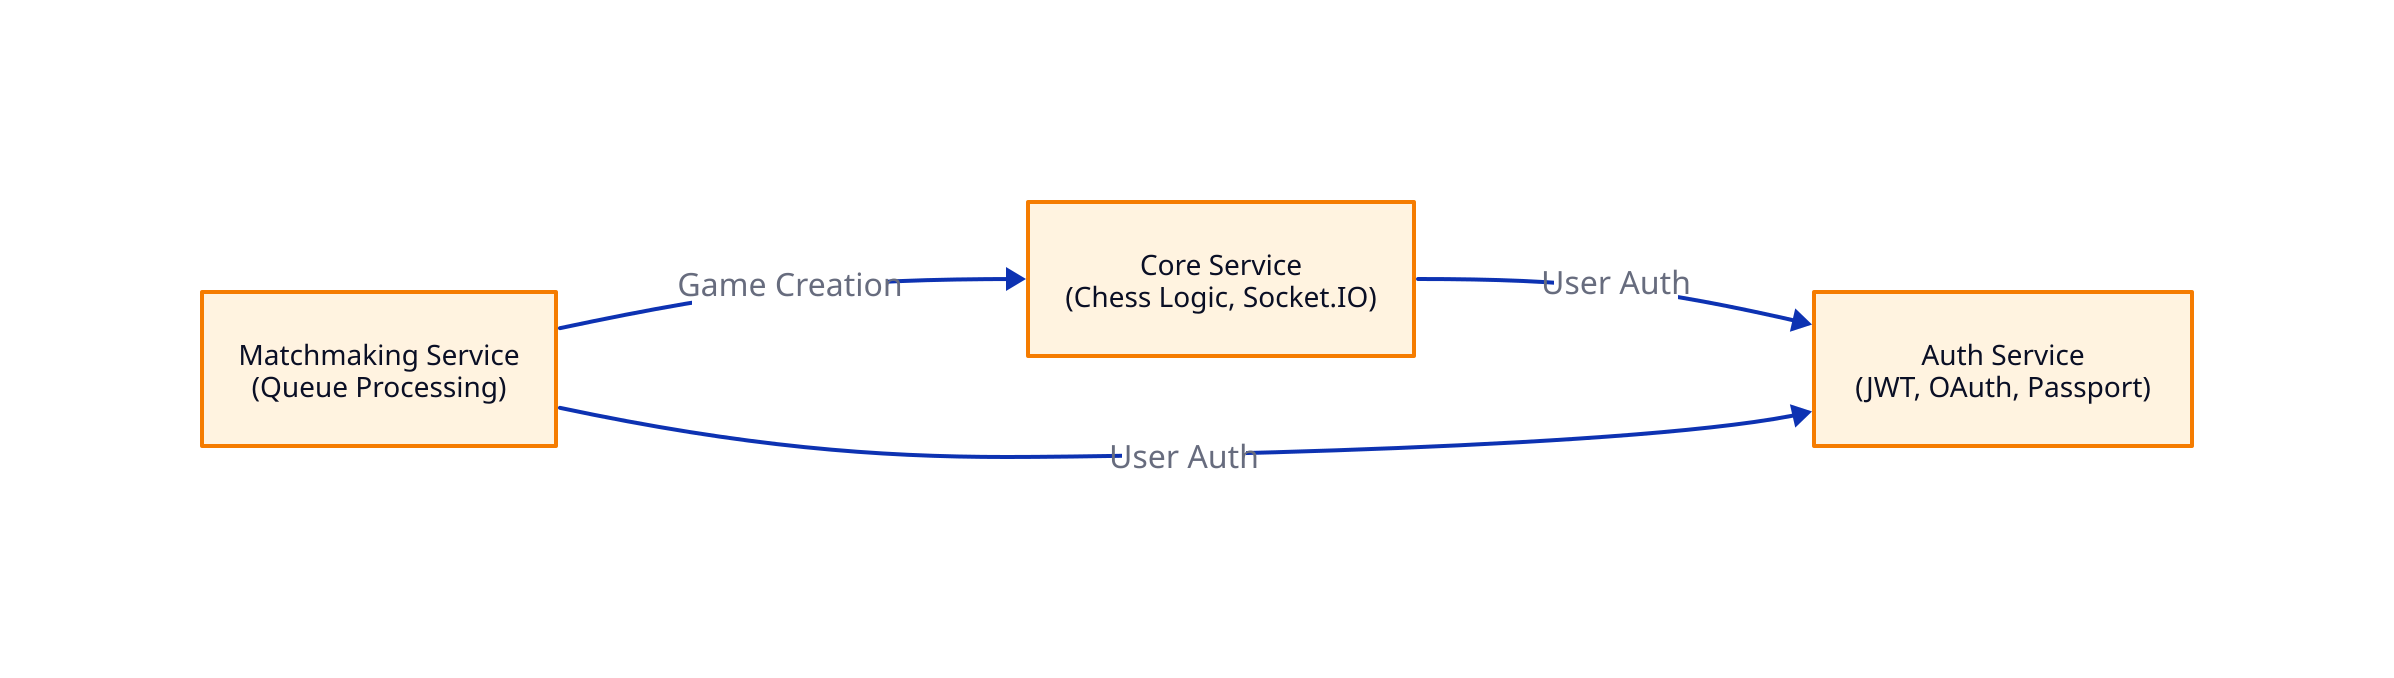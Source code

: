 direction: right

  Auth: {
    shape: rectangle
    label: "Auth Service\n(JWT, OAuth, Passport)"
    style: {
      fill: "#fff3e0"
      stroke: "#f57c00"
      font-size: 14
    }
  }

  Core: {
    shape: rectangle
    label: "Core Service\n(Chess Logic, Socket.IO)"
    style: {
      fill: "#fff3e0"
      stroke: "#f57c00"
      font-size: 14
    }
  }

  Matchmaking: {
    shape: rectangle
    label: "Matchmaking Service\n(Queue Processing)"
    style: {
      fill: "#fff3e0"
      stroke: "#f57c00"
      font-size: 14
    }
  }

  Core -> Auth: "User Auth"
  Matchmaking -> Auth: "User Auth"
  Matchmaking -> Core: "Game Creation"